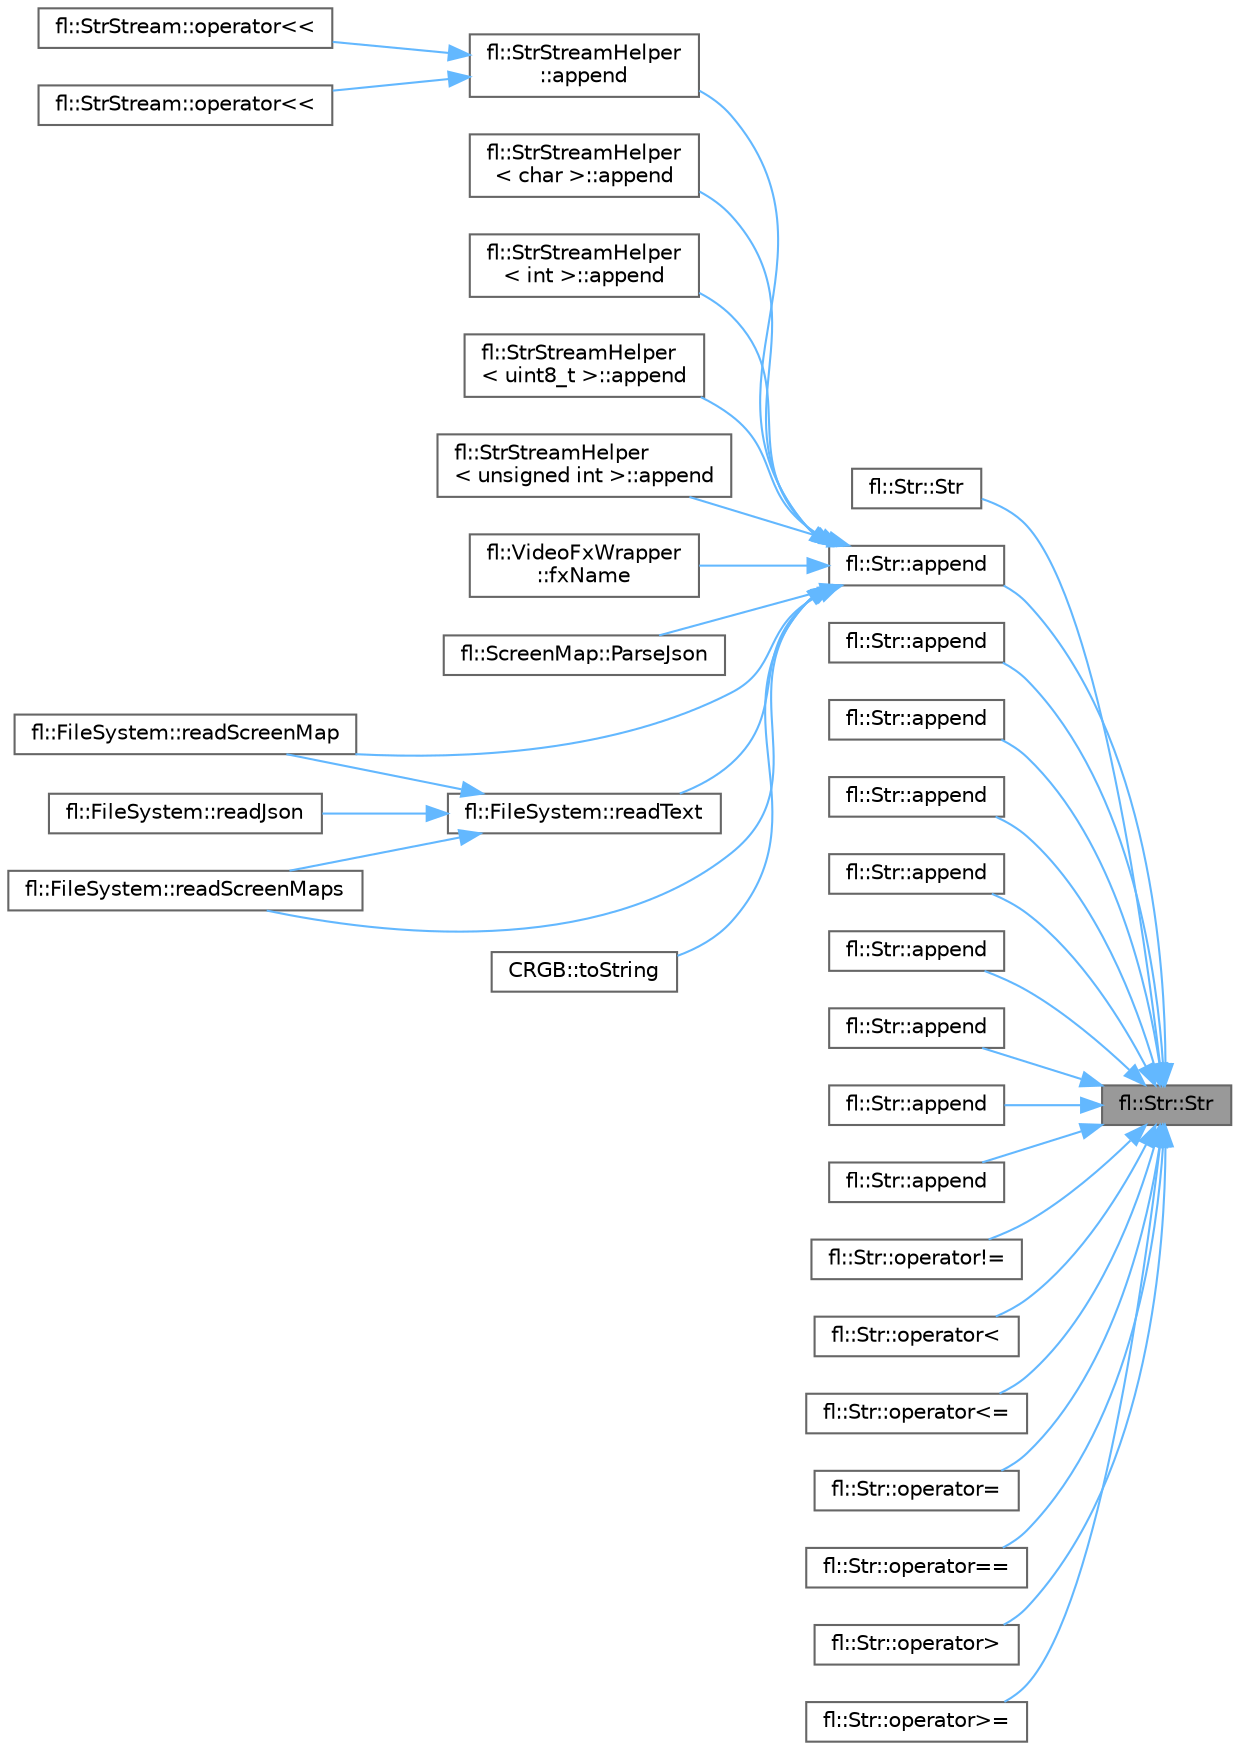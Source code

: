 digraph "fl::Str::Str"
{
 // INTERACTIVE_SVG=YES
 // LATEX_PDF_SIZE
  bgcolor="transparent";
  edge [fontname=Helvetica,fontsize=10,labelfontname=Helvetica,labelfontsize=10];
  node [fontname=Helvetica,fontsize=10,shape=box,height=0.2,width=0.4];
  rankdir="RL";
  Node1 [id="Node000001",label="fl::Str::Str",height=0.2,width=0.4,color="gray40", fillcolor="grey60", style="filled", fontcolor="black",tooltip=" "];
  Node1 -> Node2 [id="edge1_Node000001_Node000002",dir="back",color="steelblue1",style="solid",tooltip=" "];
  Node2 [id="Node000002",label="fl::Str::Str",height=0.2,width=0.4,color="grey40", fillcolor="white", style="filled",URL="$d2/d24/classfl_1_1_str_aa00a3f4a3a1f42cbe092a94de21aae3c.html#aa00a3f4a3a1f42cbe092a94de21aae3c",tooltip=" "];
  Node1 -> Node3 [id="edge2_Node000001_Node000003",dir="back",color="steelblue1",style="solid",tooltip=" "];
  Node3 [id="Node000003",label="fl::Str::append",height=0.2,width=0.4,color="grey40", fillcolor="white", style="filled",URL="$d2/d24/classfl_1_1_str_a97d4bf05a42a1a889ad82e8008d0ef19.html#a97d4bf05a42a1a889ad82e8008d0ef19",tooltip=" "];
  Node3 -> Node4 [id="edge3_Node000003_Node000004",dir="back",color="steelblue1",style="solid",tooltip=" "];
  Node4 [id="Node000004",label="fl::StrStreamHelper\l::append",height=0.2,width=0.4,color="grey40", fillcolor="white", style="filled",URL="$d0/d18/structfl_1_1_str_stream_helper_a1c5c82c578c719272577090e8005fda4.html#a1c5c82c578c719272577090e8005fda4",tooltip=" "];
  Node4 -> Node5 [id="edge4_Node000004_Node000005",dir="back",color="steelblue1",style="solid",tooltip=" "];
  Node5 [id="Node000005",label="fl::StrStream::operator\<\<",height=0.2,width=0.4,color="grey40", fillcolor="white", style="filled",URL="$d4/dc6/classfl_1_1_str_stream_a06783915bfccb07c9938f8cbf57eb386.html#a06783915bfccb07c9938f8cbf57eb386",tooltip=" "];
  Node4 -> Node6 [id="edge5_Node000004_Node000006",dir="back",color="steelblue1",style="solid",tooltip=" "];
  Node6 [id="Node000006",label="fl::StrStream::operator\<\<",height=0.2,width=0.4,color="grey40", fillcolor="white", style="filled",URL="$d4/dc6/classfl_1_1_str_stream_a3c60e2c56955fa9a2f719e18d3acac8a.html#a3c60e2c56955fa9a2f719e18d3acac8a",tooltip=" "];
  Node3 -> Node7 [id="edge6_Node000003_Node000007",dir="back",color="steelblue1",style="solid",tooltip=" "];
  Node7 [id="Node000007",label="fl::StrStreamHelper\l\< char \>::append",height=0.2,width=0.4,color="grey40", fillcolor="white", style="filled",URL="$d5/d4b/structfl_1_1_str_stream_helper_3_01char_01_4_a5325c0731466e2503ea3fdb0615662ff.html#a5325c0731466e2503ea3fdb0615662ff",tooltip=" "];
  Node3 -> Node8 [id="edge7_Node000003_Node000008",dir="back",color="steelblue1",style="solid",tooltip=" "];
  Node8 [id="Node000008",label="fl::StrStreamHelper\l\< int \>::append",height=0.2,width=0.4,color="grey40", fillcolor="white", style="filled",URL="$d5/dda/structfl_1_1_str_stream_helper_3_01int_01_4_a68344ecb32521dea9c8c5fdebdefbf40.html#a68344ecb32521dea9c8c5fdebdefbf40",tooltip=" "];
  Node3 -> Node9 [id="edge8_Node000003_Node000009",dir="back",color="steelblue1",style="solid",tooltip=" "];
  Node9 [id="Node000009",label="fl::StrStreamHelper\l\< uint8_t \>::append",height=0.2,width=0.4,color="grey40", fillcolor="white", style="filled",URL="$dc/ddb/structfl_1_1_str_stream_helper_3_01uint8__t_01_4_abd1207e0a04953d541621d4cb0fcdad7.html#abd1207e0a04953d541621d4cb0fcdad7",tooltip=" "];
  Node3 -> Node10 [id="edge9_Node000003_Node000010",dir="back",color="steelblue1",style="solid",tooltip=" "];
  Node10 [id="Node000010",label="fl::StrStreamHelper\l\< unsigned int \>::append",height=0.2,width=0.4,color="grey40", fillcolor="white", style="filled",URL="$d7/d42/structfl_1_1_str_stream_helper_3_01unsigned_01int_01_4_a47e6f35f9f25536c66537c0dde7840a1.html#a47e6f35f9f25536c66537c0dde7840a1",tooltip=" "];
  Node3 -> Node11 [id="edge10_Node000003_Node000011",dir="back",color="steelblue1",style="solid",tooltip=" "];
  Node11 [id="Node000011",label="fl::VideoFxWrapper\l::fxName",height=0.2,width=0.4,color="grey40", fillcolor="white", style="filled",URL="$d4/dd2/classfl_1_1_video_fx_wrapper_a0a511541b2854fc2257768d347ba433e.html#a0a511541b2854fc2257768d347ba433e",tooltip=" "];
  Node3 -> Node12 [id="edge11_Node000003_Node000012",dir="back",color="steelblue1",style="solid",tooltip=" "];
  Node12 [id="Node000012",label="fl::ScreenMap::ParseJson",height=0.2,width=0.4,color="grey40", fillcolor="white", style="filled",URL="$d2/d78/classfl_1_1_screen_map_a01e5310537235df9e8dc911692339a9b.html#a01e5310537235df9e8dc911692339a9b",tooltip=" "];
  Node3 -> Node13 [id="edge12_Node000003_Node000013",dir="back",color="steelblue1",style="solid",tooltip=" "];
  Node13 [id="Node000013",label="fl::FileSystem::readScreenMap",height=0.2,width=0.4,color="grey40", fillcolor="white", style="filled",URL="$df/d37/classfl_1_1_file_system_a456623ea357257e417994ecb4daf7408.html#a456623ea357257e417994ecb4daf7408",tooltip=" "];
  Node3 -> Node14 [id="edge13_Node000003_Node000014",dir="back",color="steelblue1",style="solid",tooltip=" "];
  Node14 [id="Node000014",label="fl::FileSystem::readScreenMaps",height=0.2,width=0.4,color="grey40", fillcolor="white", style="filled",URL="$df/d37/classfl_1_1_file_system_a65df0d1c647d87b65a58e66e630b071d.html#a65df0d1c647d87b65a58e66e630b071d",tooltip=" "];
  Node3 -> Node15 [id="edge14_Node000003_Node000015",dir="back",color="steelblue1",style="solid",tooltip=" "];
  Node15 [id="Node000015",label="fl::FileSystem::readText",height=0.2,width=0.4,color="grey40", fillcolor="white", style="filled",URL="$df/d37/classfl_1_1_file_system_a82a9d7df7ecee5b816624186ac493bb6.html#a82a9d7df7ecee5b816624186ac493bb6",tooltip=" "];
  Node15 -> Node16 [id="edge15_Node000015_Node000016",dir="back",color="steelblue1",style="solid",tooltip=" "];
  Node16 [id="Node000016",label="fl::FileSystem::readJson",height=0.2,width=0.4,color="grey40", fillcolor="white", style="filled",URL="$df/d37/classfl_1_1_file_system_a88cf3b9e800613fb6086a90037b43297.html#a88cf3b9e800613fb6086a90037b43297",tooltip=" "];
  Node15 -> Node13 [id="edge16_Node000015_Node000013",dir="back",color="steelblue1",style="solid",tooltip=" "];
  Node15 -> Node14 [id="edge17_Node000015_Node000014",dir="back",color="steelblue1",style="solid",tooltip=" "];
  Node3 -> Node17 [id="edge18_Node000003_Node000017",dir="back",color="steelblue1",style="solid",tooltip=" "];
  Node17 [id="Node000017",label="CRGB::toString",height=0.2,width=0.4,color="grey40", fillcolor="white", style="filled",URL="$d7/d82/struct_c_r_g_b_ab75a0413fbe2cc84fe7389e1c71c9267.html#ab75a0413fbe2cc84fe7389e1c71c9267",tooltip=" "];
  Node1 -> Node18 [id="edge19_Node000001_Node000018",dir="back",color="steelblue1",style="solid",tooltip=" "];
  Node18 [id="Node000018",label="fl::Str::append",height=0.2,width=0.4,color="grey40", fillcolor="white", style="filled",URL="$d2/d24/classfl_1_1_str_a3f7485155c10f762d230c690ad80229a.html#a3f7485155c10f762d230c690ad80229a",tooltip=" "];
  Node1 -> Node19 [id="edge20_Node000001_Node000019",dir="back",color="steelblue1",style="solid",tooltip=" "];
  Node19 [id="Node000019",label="fl::Str::append",height=0.2,width=0.4,color="grey40", fillcolor="white", style="filled",URL="$d2/d24/classfl_1_1_str_a9853b4467713452802e682dae821af82.html#a9853b4467713452802e682dae821af82",tooltip=" "];
  Node1 -> Node20 [id="edge21_Node000001_Node000020",dir="back",color="steelblue1",style="solid",tooltip=" "];
  Node20 [id="Node000020",label="fl::Str::append",height=0.2,width=0.4,color="grey40", fillcolor="white", style="filled",URL="$d2/d24/classfl_1_1_str_a7a1bf2cca3adffa5ab342dac9123d3ad.html#a7a1bf2cca3adffa5ab342dac9123d3ad",tooltip=" "];
  Node1 -> Node21 [id="edge22_Node000001_Node000021",dir="back",color="steelblue1",style="solid",tooltip=" "];
  Node21 [id="Node000021",label="fl::Str::append",height=0.2,width=0.4,color="grey40", fillcolor="white", style="filled",URL="$d2/d24/classfl_1_1_str_a0cdbadfc413045d217d1d5703ba969ef.html#a0cdbadfc413045d217d1d5703ba969ef",tooltip=" "];
  Node1 -> Node22 [id="edge23_Node000001_Node000022",dir="back",color="steelblue1",style="solid",tooltip=" "];
  Node22 [id="Node000022",label="fl::Str::append",height=0.2,width=0.4,color="grey40", fillcolor="white", style="filled",URL="$d2/d24/classfl_1_1_str_ab8f0196e70f41a22690bf7cea76cc8fa.html#ab8f0196e70f41a22690bf7cea76cc8fa",tooltip=" "];
  Node1 -> Node23 [id="edge24_Node000001_Node000023",dir="back",color="steelblue1",style="solid",tooltip=" "];
  Node23 [id="Node000023",label="fl::Str::append",height=0.2,width=0.4,color="grey40", fillcolor="white", style="filled",URL="$d2/d24/classfl_1_1_str_a6dad9afcd8a66a4f299f0f30df30ee60.html#a6dad9afcd8a66a4f299f0f30df30ee60",tooltip=" "];
  Node1 -> Node24 [id="edge25_Node000001_Node000024",dir="back",color="steelblue1",style="solid",tooltip=" "];
  Node24 [id="Node000024",label="fl::Str::append",height=0.2,width=0.4,color="grey40", fillcolor="white", style="filled",URL="$d2/d24/classfl_1_1_str_a06b91b1450e11b4bb26caa0f6230bf94.html#a06b91b1450e11b4bb26caa0f6230bf94",tooltip=" "];
  Node1 -> Node25 [id="edge26_Node000001_Node000025",dir="back",color="steelblue1",style="solid",tooltip=" "];
  Node25 [id="Node000025",label="fl::Str::append",height=0.2,width=0.4,color="grey40", fillcolor="white", style="filled",URL="$d2/d24/classfl_1_1_str_a302df00361e641cf09adfe9038cf2f5d.html#a302df00361e641cf09adfe9038cf2f5d",tooltip=" "];
  Node1 -> Node26 [id="edge27_Node000001_Node000026",dir="back",color="steelblue1",style="solid",tooltip=" "];
  Node26 [id="Node000026",label="fl::Str::operator!=",height=0.2,width=0.4,color="grey40", fillcolor="white", style="filled",URL="$d2/d24/classfl_1_1_str_a47f76301637e2c3336419a359b9a2bdf.html#a47f76301637e2c3336419a359b9a2bdf",tooltip=" "];
  Node1 -> Node27 [id="edge28_Node000001_Node000027",dir="back",color="steelblue1",style="solid",tooltip=" "];
  Node27 [id="Node000027",label="fl::Str::operator\<",height=0.2,width=0.4,color="grey40", fillcolor="white", style="filled",URL="$d2/d24/classfl_1_1_str_a5c1464220b832480a2708cf563aeaccd.html#a5c1464220b832480a2708cf563aeaccd",tooltip=" "];
  Node1 -> Node28 [id="edge29_Node000001_Node000028",dir="back",color="steelblue1",style="solid",tooltip=" "];
  Node28 [id="Node000028",label="fl::Str::operator\<=",height=0.2,width=0.4,color="grey40", fillcolor="white", style="filled",URL="$d2/d24/classfl_1_1_str_aa4c5027001d59b01fdfb6d261df6fc7b.html#aa4c5027001d59b01fdfb6d261df6fc7b",tooltip=" "];
  Node1 -> Node29 [id="edge30_Node000001_Node000029",dir="back",color="steelblue1",style="solid",tooltip=" "];
  Node29 [id="Node000029",label="fl::Str::operator=",height=0.2,width=0.4,color="grey40", fillcolor="white", style="filled",URL="$d2/d24/classfl_1_1_str_ae083b585f013b349907d8aa133972ffe.html#ae083b585f013b349907d8aa133972ffe",tooltip=" "];
  Node1 -> Node30 [id="edge31_Node000001_Node000030",dir="back",color="steelblue1",style="solid",tooltip=" "];
  Node30 [id="Node000030",label="fl::Str::operator==",height=0.2,width=0.4,color="grey40", fillcolor="white", style="filled",URL="$d2/d24/classfl_1_1_str_a28adf40ca34e3f18bf04f66b32f85c48.html#a28adf40ca34e3f18bf04f66b32f85c48",tooltip=" "];
  Node1 -> Node31 [id="edge32_Node000001_Node000031",dir="back",color="steelblue1",style="solid",tooltip=" "];
  Node31 [id="Node000031",label="fl::Str::operator\>",height=0.2,width=0.4,color="grey40", fillcolor="white", style="filled",URL="$d2/d24/classfl_1_1_str_a95e3e6cacaeacd67bbfd73ed4f59e41c.html#a95e3e6cacaeacd67bbfd73ed4f59e41c",tooltip=" "];
  Node1 -> Node32 [id="edge33_Node000001_Node000032",dir="back",color="steelblue1",style="solid",tooltip=" "];
  Node32 [id="Node000032",label="fl::Str::operator\>=",height=0.2,width=0.4,color="grey40", fillcolor="white", style="filled",URL="$d2/d24/classfl_1_1_str_aaf944600806bb9d972b7fc65e9f4ecec.html#aaf944600806bb9d972b7fc65e9f4ecec",tooltip=" "];
}
